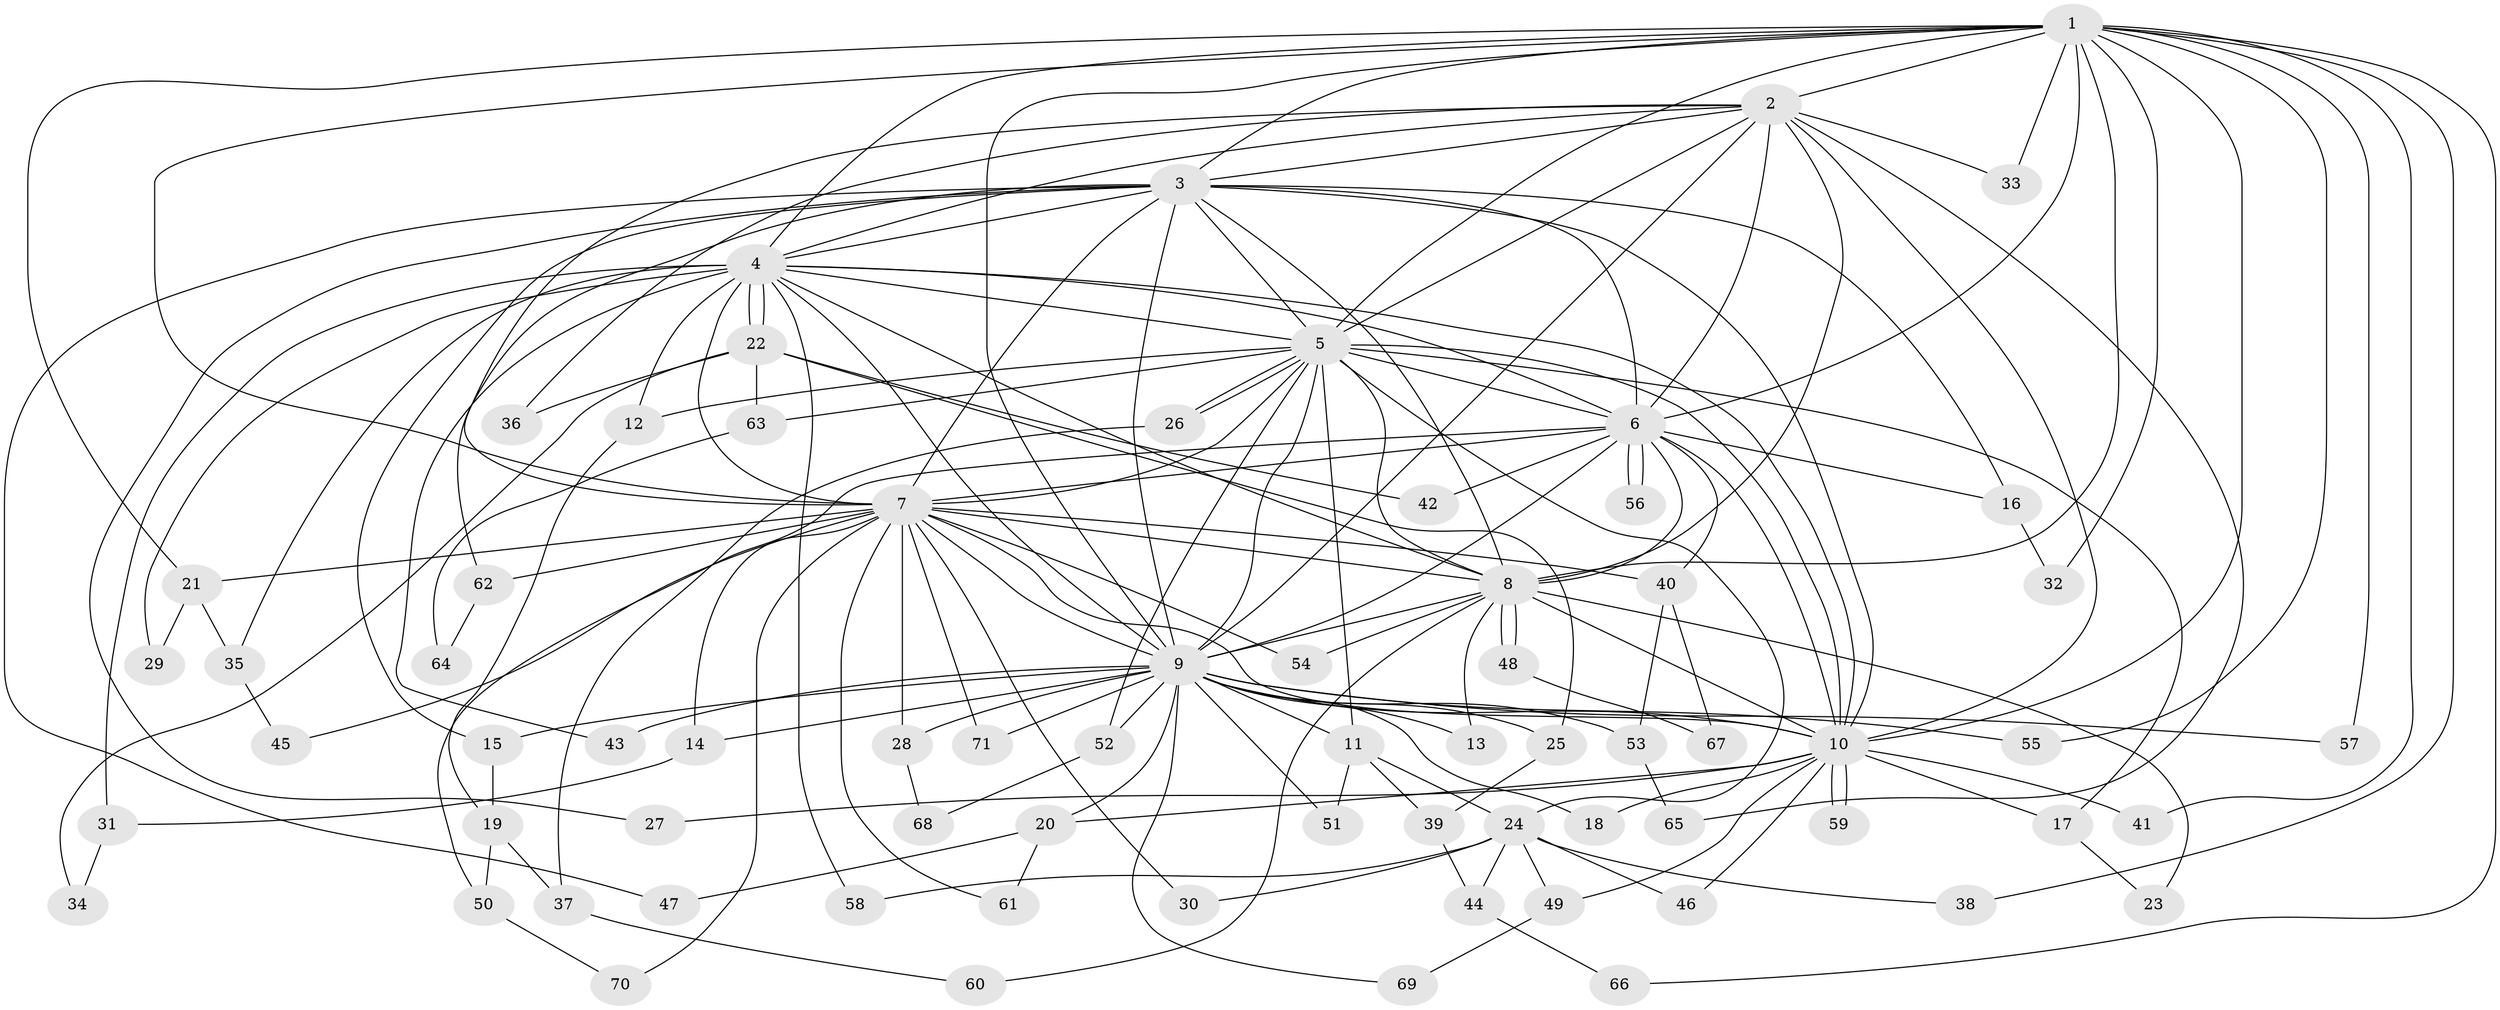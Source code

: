 // Generated by graph-tools (version 1.1) at 2025/01/03/09/25 03:01:17]
// undirected, 71 vertices, 167 edges
graph export_dot {
graph [start="1"]
  node [color=gray90,style=filled];
  1;
  2;
  3;
  4;
  5;
  6;
  7;
  8;
  9;
  10;
  11;
  12;
  13;
  14;
  15;
  16;
  17;
  18;
  19;
  20;
  21;
  22;
  23;
  24;
  25;
  26;
  27;
  28;
  29;
  30;
  31;
  32;
  33;
  34;
  35;
  36;
  37;
  38;
  39;
  40;
  41;
  42;
  43;
  44;
  45;
  46;
  47;
  48;
  49;
  50;
  51;
  52;
  53;
  54;
  55;
  56;
  57;
  58;
  59;
  60;
  61;
  62;
  63;
  64;
  65;
  66;
  67;
  68;
  69;
  70;
  71;
  1 -- 2;
  1 -- 3;
  1 -- 4;
  1 -- 5;
  1 -- 6;
  1 -- 7;
  1 -- 8;
  1 -- 9;
  1 -- 10;
  1 -- 21;
  1 -- 32;
  1 -- 33;
  1 -- 38;
  1 -- 41;
  1 -- 55;
  1 -- 57;
  1 -- 66;
  2 -- 3;
  2 -- 4;
  2 -- 5;
  2 -- 6;
  2 -- 7;
  2 -- 8;
  2 -- 9;
  2 -- 10;
  2 -- 33;
  2 -- 36;
  2 -- 65;
  3 -- 4;
  3 -- 5;
  3 -- 6;
  3 -- 7;
  3 -- 8;
  3 -- 9;
  3 -- 10;
  3 -- 15;
  3 -- 16;
  3 -- 27;
  3 -- 47;
  3 -- 62;
  4 -- 5;
  4 -- 6;
  4 -- 7;
  4 -- 8;
  4 -- 9;
  4 -- 10;
  4 -- 12;
  4 -- 22;
  4 -- 22;
  4 -- 29;
  4 -- 31;
  4 -- 35;
  4 -- 43;
  4 -- 58;
  5 -- 6;
  5 -- 7;
  5 -- 8;
  5 -- 9;
  5 -- 10;
  5 -- 11;
  5 -- 12;
  5 -- 17;
  5 -- 24;
  5 -- 26;
  5 -- 26;
  5 -- 52;
  5 -- 63;
  6 -- 7;
  6 -- 8;
  6 -- 9;
  6 -- 10;
  6 -- 16;
  6 -- 40;
  6 -- 42;
  6 -- 50;
  6 -- 56;
  6 -- 56;
  7 -- 8;
  7 -- 9;
  7 -- 10;
  7 -- 14;
  7 -- 21;
  7 -- 28;
  7 -- 30;
  7 -- 40;
  7 -- 45;
  7 -- 54;
  7 -- 61;
  7 -- 62;
  7 -- 70;
  7 -- 71;
  8 -- 9;
  8 -- 10;
  8 -- 13;
  8 -- 23;
  8 -- 48;
  8 -- 48;
  8 -- 54;
  8 -- 60;
  9 -- 10;
  9 -- 11;
  9 -- 13;
  9 -- 14;
  9 -- 15;
  9 -- 18;
  9 -- 20;
  9 -- 25;
  9 -- 28;
  9 -- 43;
  9 -- 51;
  9 -- 52;
  9 -- 53;
  9 -- 55;
  9 -- 57;
  9 -- 69;
  9 -- 71;
  10 -- 17;
  10 -- 18;
  10 -- 20;
  10 -- 27;
  10 -- 41;
  10 -- 46;
  10 -- 49;
  10 -- 59;
  10 -- 59;
  11 -- 24;
  11 -- 39;
  11 -- 51;
  12 -- 19;
  14 -- 31;
  15 -- 19;
  16 -- 32;
  17 -- 23;
  19 -- 37;
  19 -- 50;
  20 -- 47;
  20 -- 61;
  21 -- 29;
  21 -- 35;
  22 -- 25;
  22 -- 34;
  22 -- 36;
  22 -- 42;
  22 -- 63;
  24 -- 30;
  24 -- 38;
  24 -- 44;
  24 -- 46;
  24 -- 49;
  24 -- 58;
  25 -- 39;
  26 -- 37;
  28 -- 68;
  31 -- 34;
  35 -- 45;
  37 -- 60;
  39 -- 44;
  40 -- 53;
  40 -- 67;
  44 -- 66;
  48 -- 67;
  49 -- 69;
  50 -- 70;
  52 -- 68;
  53 -- 65;
  62 -- 64;
  63 -- 64;
}
